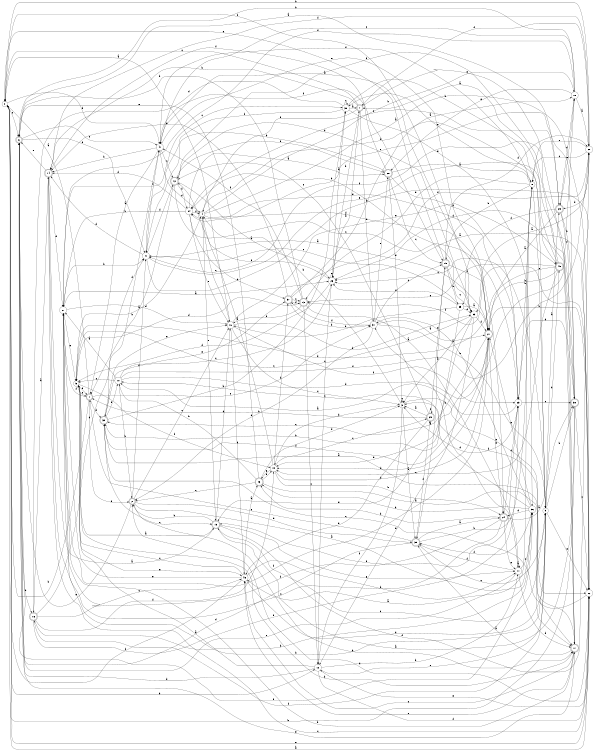 digraph n39_5 {
__start0 [label="" shape="none"];

rankdir=LR;
size="8,5";

s0 [style="filled", color="black", fillcolor="white" shape="circle", label="0"];
s1 [style="rounded,filled", color="black", fillcolor="white" shape="doublecircle", label="1"];
s2 [style="rounded,filled", color="black", fillcolor="white" shape="doublecircle", label="2"];
s3 [style="filled", color="black", fillcolor="white" shape="circle", label="3"];
s4 [style="filled", color="black", fillcolor="white" shape="circle", label="4"];
s5 [style="filled", color="black", fillcolor="white" shape="circle", label="5"];
s6 [style="rounded,filled", color="black", fillcolor="white" shape="doublecircle", label="6"];
s7 [style="rounded,filled", color="black", fillcolor="white" shape="doublecircle", label="7"];
s8 [style="filled", color="black", fillcolor="white" shape="circle", label="8"];
s9 [style="filled", color="black", fillcolor="white" shape="circle", label="9"];
s10 [style="filled", color="black", fillcolor="white" shape="circle", label="10"];
s11 [style="filled", color="black", fillcolor="white" shape="circle", label="11"];
s12 [style="filled", color="black", fillcolor="white" shape="circle", label="12"];
s13 [style="rounded,filled", color="black", fillcolor="white" shape="doublecircle", label="13"];
s14 [style="rounded,filled", color="black", fillcolor="white" shape="doublecircle", label="14"];
s15 [style="rounded,filled", color="black", fillcolor="white" shape="doublecircle", label="15"];
s16 [style="rounded,filled", color="black", fillcolor="white" shape="doublecircle", label="16"];
s17 [style="rounded,filled", color="black", fillcolor="white" shape="doublecircle", label="17"];
s18 [style="filled", color="black", fillcolor="white" shape="circle", label="18"];
s19 [style="rounded,filled", color="black", fillcolor="white" shape="doublecircle", label="19"];
s20 [style="filled", color="black", fillcolor="white" shape="circle", label="20"];
s21 [style="rounded,filled", color="black", fillcolor="white" shape="doublecircle", label="21"];
s22 [style="filled", color="black", fillcolor="white" shape="circle", label="22"];
s23 [style="filled", color="black", fillcolor="white" shape="circle", label="23"];
s24 [style="rounded,filled", color="black", fillcolor="white" shape="doublecircle", label="24"];
s25 [style="rounded,filled", color="black", fillcolor="white" shape="doublecircle", label="25"];
s26 [style="filled", color="black", fillcolor="white" shape="circle", label="26"];
s27 [style="filled", color="black", fillcolor="white" shape="circle", label="27"];
s28 [style="rounded,filled", color="black", fillcolor="white" shape="doublecircle", label="28"];
s29 [style="rounded,filled", color="black", fillcolor="white" shape="doublecircle", label="29"];
s30 [style="filled", color="black", fillcolor="white" shape="circle", label="30"];
s31 [style="filled", color="black", fillcolor="white" shape="circle", label="31"];
s32 [style="rounded,filled", color="black", fillcolor="white" shape="doublecircle", label="32"];
s33 [style="filled", color="black", fillcolor="white" shape="circle", label="33"];
s34 [style="filled", color="black", fillcolor="white" shape="circle", label="34"];
s35 [style="filled", color="black", fillcolor="white" shape="circle", label="35"];
s36 [style="filled", color="black", fillcolor="white" shape="circle", label="36"];
s37 [style="rounded,filled", color="black", fillcolor="white" shape="doublecircle", label="37"];
s38 [style="rounded,filled", color="black", fillcolor="white" shape="doublecircle", label="38"];
s39 [style="rounded,filled", color="black", fillcolor="white" shape="doublecircle", label="39"];
s40 [style="filled", color="black", fillcolor="white" shape="circle", label="40"];
s41 [style="filled", color="black", fillcolor="white" shape="circle", label="41"];
s42 [style="rounded,filled", color="black", fillcolor="white" shape="doublecircle", label="42"];
s43 [style="rounded,filled", color="black", fillcolor="white" shape="doublecircle", label="43"];
s44 [style="filled", color="black", fillcolor="white" shape="circle", label="44"];
s45 [style="rounded,filled", color="black", fillcolor="white" shape="doublecircle", label="45"];
s46 [style="filled", color="black", fillcolor="white" shape="circle", label="46"];
s47 [style="filled", color="black", fillcolor="white" shape="circle", label="47"];
s0 -> s22 [label="a"];
s0 -> s12 [label="b"];
s0 -> s6 [label="c"];
s0 -> s47 [label="d"];
s0 -> s22 [label="e"];
s0 -> s33 [label="f"];
s1 -> s0 [label="a"];
s1 -> s0 [label="b"];
s1 -> s31 [label="c"];
s1 -> s32 [label="d"];
s1 -> s2 [label="e"];
s1 -> s27 [label="f"];
s2 -> s36 [label="a"];
s2 -> s17 [label="b"];
s2 -> s40 [label="c"];
s2 -> s39 [label="d"];
s2 -> s6 [label="e"];
s2 -> s41 [label="f"];
s3 -> s39 [label="a"];
s3 -> s4 [label="b"];
s3 -> s3 [label="c"];
s3 -> s44 [label="d"];
s3 -> s22 [label="e"];
s3 -> s12 [label="f"];
s4 -> s22 [label="a"];
s4 -> s18 [label="b"];
s4 -> s40 [label="c"];
s4 -> s45 [label="d"];
s4 -> s15 [label="e"];
s4 -> s21 [label="f"];
s5 -> s4 [label="a"];
s5 -> s17 [label="b"];
s5 -> s1 [label="c"];
s5 -> s1 [label="d"];
s5 -> s46 [label="e"];
s5 -> s44 [label="f"];
s6 -> s25 [label="a"];
s6 -> s16 [label="b"];
s6 -> s47 [label="c"];
s6 -> s41 [label="d"];
s6 -> s17 [label="e"];
s6 -> s36 [label="f"];
s7 -> s26 [label="a"];
s7 -> s14 [label="b"];
s7 -> s0 [label="c"];
s7 -> s31 [label="d"];
s7 -> s17 [label="e"];
s7 -> s4 [label="f"];
s8 -> s46 [label="a"];
s8 -> s19 [label="b"];
s8 -> s9 [label="c"];
s8 -> s13 [label="d"];
s8 -> s30 [label="e"];
s8 -> s47 [label="f"];
s9 -> s25 [label="a"];
s9 -> s38 [label="b"];
s9 -> s26 [label="c"];
s9 -> s45 [label="d"];
s9 -> s22 [label="e"];
s9 -> s16 [label="f"];
s10 -> s27 [label="a"];
s10 -> s2 [label="b"];
s10 -> s5 [label="c"];
s10 -> s18 [label="d"];
s10 -> s37 [label="e"];
s10 -> s20 [label="f"];
s11 -> s11 [label="a"];
s11 -> s31 [label="b"];
s11 -> s36 [label="c"];
s11 -> s17 [label="d"];
s11 -> s6 [label="e"];
s11 -> s39 [label="f"];
s12 -> s5 [label="a"];
s12 -> s11 [label="b"];
s12 -> s26 [label="c"];
s12 -> s6 [label="d"];
s12 -> s9 [label="e"];
s12 -> s22 [label="f"];
s13 -> s11 [label="a"];
s13 -> s6 [label="b"];
s13 -> s12 [label="c"];
s13 -> s5 [label="d"];
s13 -> s40 [label="e"];
s13 -> s47 [label="f"];
s14 -> s15 [label="a"];
s14 -> s9 [label="b"];
s14 -> s22 [label="c"];
s14 -> s27 [label="d"];
s14 -> s6 [label="e"];
s14 -> s20 [label="f"];
s15 -> s5 [label="a"];
s15 -> s2 [label="b"];
s15 -> s9 [label="c"];
s15 -> s40 [label="d"];
s15 -> s11 [label="e"];
s15 -> s20 [label="f"];
s16 -> s14 [label="a"];
s16 -> s36 [label="b"];
s16 -> s46 [label="c"];
s16 -> s41 [label="d"];
s16 -> s23 [label="e"];
s16 -> s44 [label="f"];
s17 -> s39 [label="a"];
s17 -> s27 [label="b"];
s17 -> s46 [label="c"];
s17 -> s26 [label="d"];
s17 -> s46 [label="e"];
s17 -> s3 [label="f"];
s18 -> s20 [label="a"];
s18 -> s6 [label="b"];
s18 -> s47 [label="c"];
s18 -> s25 [label="d"];
s18 -> s28 [label="e"];
s18 -> s27 [label="f"];
s19 -> s39 [label="a"];
s19 -> s35 [label="b"];
s19 -> s33 [label="c"];
s19 -> s20 [label="d"];
s19 -> s0 [label="e"];
s19 -> s21 [label="f"];
s20 -> s33 [label="a"];
s20 -> s0 [label="b"];
s20 -> s8 [label="c"];
s20 -> s25 [label="d"];
s20 -> s8 [label="e"];
s20 -> s7 [label="f"];
s21 -> s47 [label="a"];
s21 -> s32 [label="b"];
s21 -> s32 [label="c"];
s21 -> s44 [label="d"];
s21 -> s24 [label="e"];
s21 -> s32 [label="f"];
s22 -> s26 [label="a"];
s22 -> s21 [label="b"];
s22 -> s32 [label="c"];
s22 -> s2 [label="d"];
s22 -> s12 [label="e"];
s22 -> s13 [label="f"];
s23 -> s10 [label="a"];
s23 -> s8 [label="b"];
s23 -> s38 [label="c"];
s23 -> s3 [label="d"];
s23 -> s34 [label="e"];
s23 -> s15 [label="f"];
s24 -> s38 [label="a"];
s24 -> s43 [label="b"];
s24 -> s27 [label="c"];
s24 -> s23 [label="d"];
s24 -> s11 [label="e"];
s24 -> s27 [label="f"];
s25 -> s21 [label="a"];
s25 -> s38 [label="b"];
s25 -> s34 [label="c"];
s25 -> s17 [label="d"];
s25 -> s18 [label="e"];
s25 -> s35 [label="f"];
s26 -> s30 [label="a"];
s26 -> s7 [label="b"];
s26 -> s32 [label="c"];
s26 -> s5 [label="d"];
s26 -> s26 [label="e"];
s26 -> s42 [label="f"];
s27 -> s26 [label="a"];
s27 -> s41 [label="b"];
s27 -> s30 [label="c"];
s27 -> s40 [label="d"];
s27 -> s5 [label="e"];
s27 -> s21 [label="f"];
s28 -> s8 [label="a"];
s28 -> s41 [label="b"];
s28 -> s19 [label="c"];
s28 -> s23 [label="d"];
s28 -> s3 [label="e"];
s28 -> s14 [label="f"];
s29 -> s3 [label="a"];
s29 -> s1 [label="b"];
s29 -> s42 [label="c"];
s29 -> s46 [label="d"];
s29 -> s19 [label="e"];
s29 -> s29 [label="f"];
s30 -> s7 [label="a"];
s30 -> s9 [label="b"];
s30 -> s30 [label="c"];
s30 -> s16 [label="d"];
s30 -> s36 [label="e"];
s30 -> s41 [label="f"];
s31 -> s21 [label="a"];
s31 -> s9 [label="b"];
s31 -> s19 [label="c"];
s31 -> s2 [label="d"];
s31 -> s28 [label="e"];
s31 -> s37 [label="f"];
s32 -> s17 [label="a"];
s32 -> s30 [label="b"];
s32 -> s15 [label="c"];
s32 -> s47 [label="d"];
s32 -> s40 [label="e"];
s32 -> s10 [label="f"];
s33 -> s3 [label="a"];
s33 -> s34 [label="b"];
s33 -> s5 [label="c"];
s33 -> s44 [label="d"];
s33 -> s12 [label="e"];
s33 -> s21 [label="f"];
s34 -> s28 [label="a"];
s34 -> s27 [label="b"];
s34 -> s37 [label="c"];
s34 -> s14 [label="d"];
s34 -> s40 [label="e"];
s34 -> s4 [label="f"];
s35 -> s21 [label="a"];
s35 -> s40 [label="b"];
s35 -> s41 [label="c"];
s35 -> s33 [label="d"];
s35 -> s15 [label="e"];
s35 -> s26 [label="f"];
s36 -> s31 [label="a"];
s36 -> s43 [label="b"];
s36 -> s10 [label="c"];
s36 -> s24 [label="d"];
s36 -> s21 [label="e"];
s36 -> s39 [label="f"];
s37 -> s18 [label="a"];
s37 -> s31 [label="b"];
s37 -> s13 [label="c"];
s37 -> s13 [label="d"];
s37 -> s14 [label="e"];
s37 -> s20 [label="f"];
s38 -> s15 [label="a"];
s38 -> s0 [label="b"];
s38 -> s22 [label="c"];
s38 -> s23 [label="d"];
s38 -> s34 [label="e"];
s38 -> s41 [label="f"];
s39 -> s24 [label="a"];
s39 -> s8 [label="b"];
s39 -> s9 [label="c"];
s39 -> s6 [label="d"];
s39 -> s1 [label="e"];
s39 -> s29 [label="f"];
s40 -> s0 [label="a"];
s40 -> s33 [label="b"];
s40 -> s3 [label="c"];
s40 -> s46 [label="d"];
s40 -> s45 [label="e"];
s40 -> s23 [label="f"];
s41 -> s21 [label="a"];
s41 -> s22 [label="b"];
s41 -> s47 [label="c"];
s41 -> s14 [label="d"];
s41 -> s38 [label="e"];
s41 -> s42 [label="f"];
s42 -> s26 [label="a"];
s42 -> s1 [label="b"];
s42 -> s23 [label="c"];
s42 -> s33 [label="d"];
s42 -> s28 [label="e"];
s42 -> s34 [label="f"];
s43 -> s17 [label="a"];
s43 -> s10 [label="b"];
s43 -> s2 [label="c"];
s43 -> s3 [label="d"];
s43 -> s6 [label="e"];
s43 -> s44 [label="f"];
s44 -> s4 [label="a"];
s44 -> s24 [label="b"];
s44 -> s29 [label="c"];
s44 -> s21 [label="d"];
s44 -> s43 [label="e"];
s44 -> s37 [label="f"];
s45 -> s7 [label="a"];
s45 -> s21 [label="b"];
s45 -> s44 [label="c"];
s45 -> s5 [label="d"];
s45 -> s13 [label="e"];
s45 -> s42 [label="f"];
s46 -> s43 [label="a"];
s46 -> s11 [label="b"];
s46 -> s5 [label="c"];
s46 -> s9 [label="d"];
s46 -> s27 [label="e"];
s46 -> s0 [label="f"];
s47 -> s1 [label="a"];
s47 -> s14 [label="b"];
s47 -> s42 [label="c"];
s47 -> s4 [label="d"];
s47 -> s24 [label="e"];
s47 -> s19 [label="f"];

}